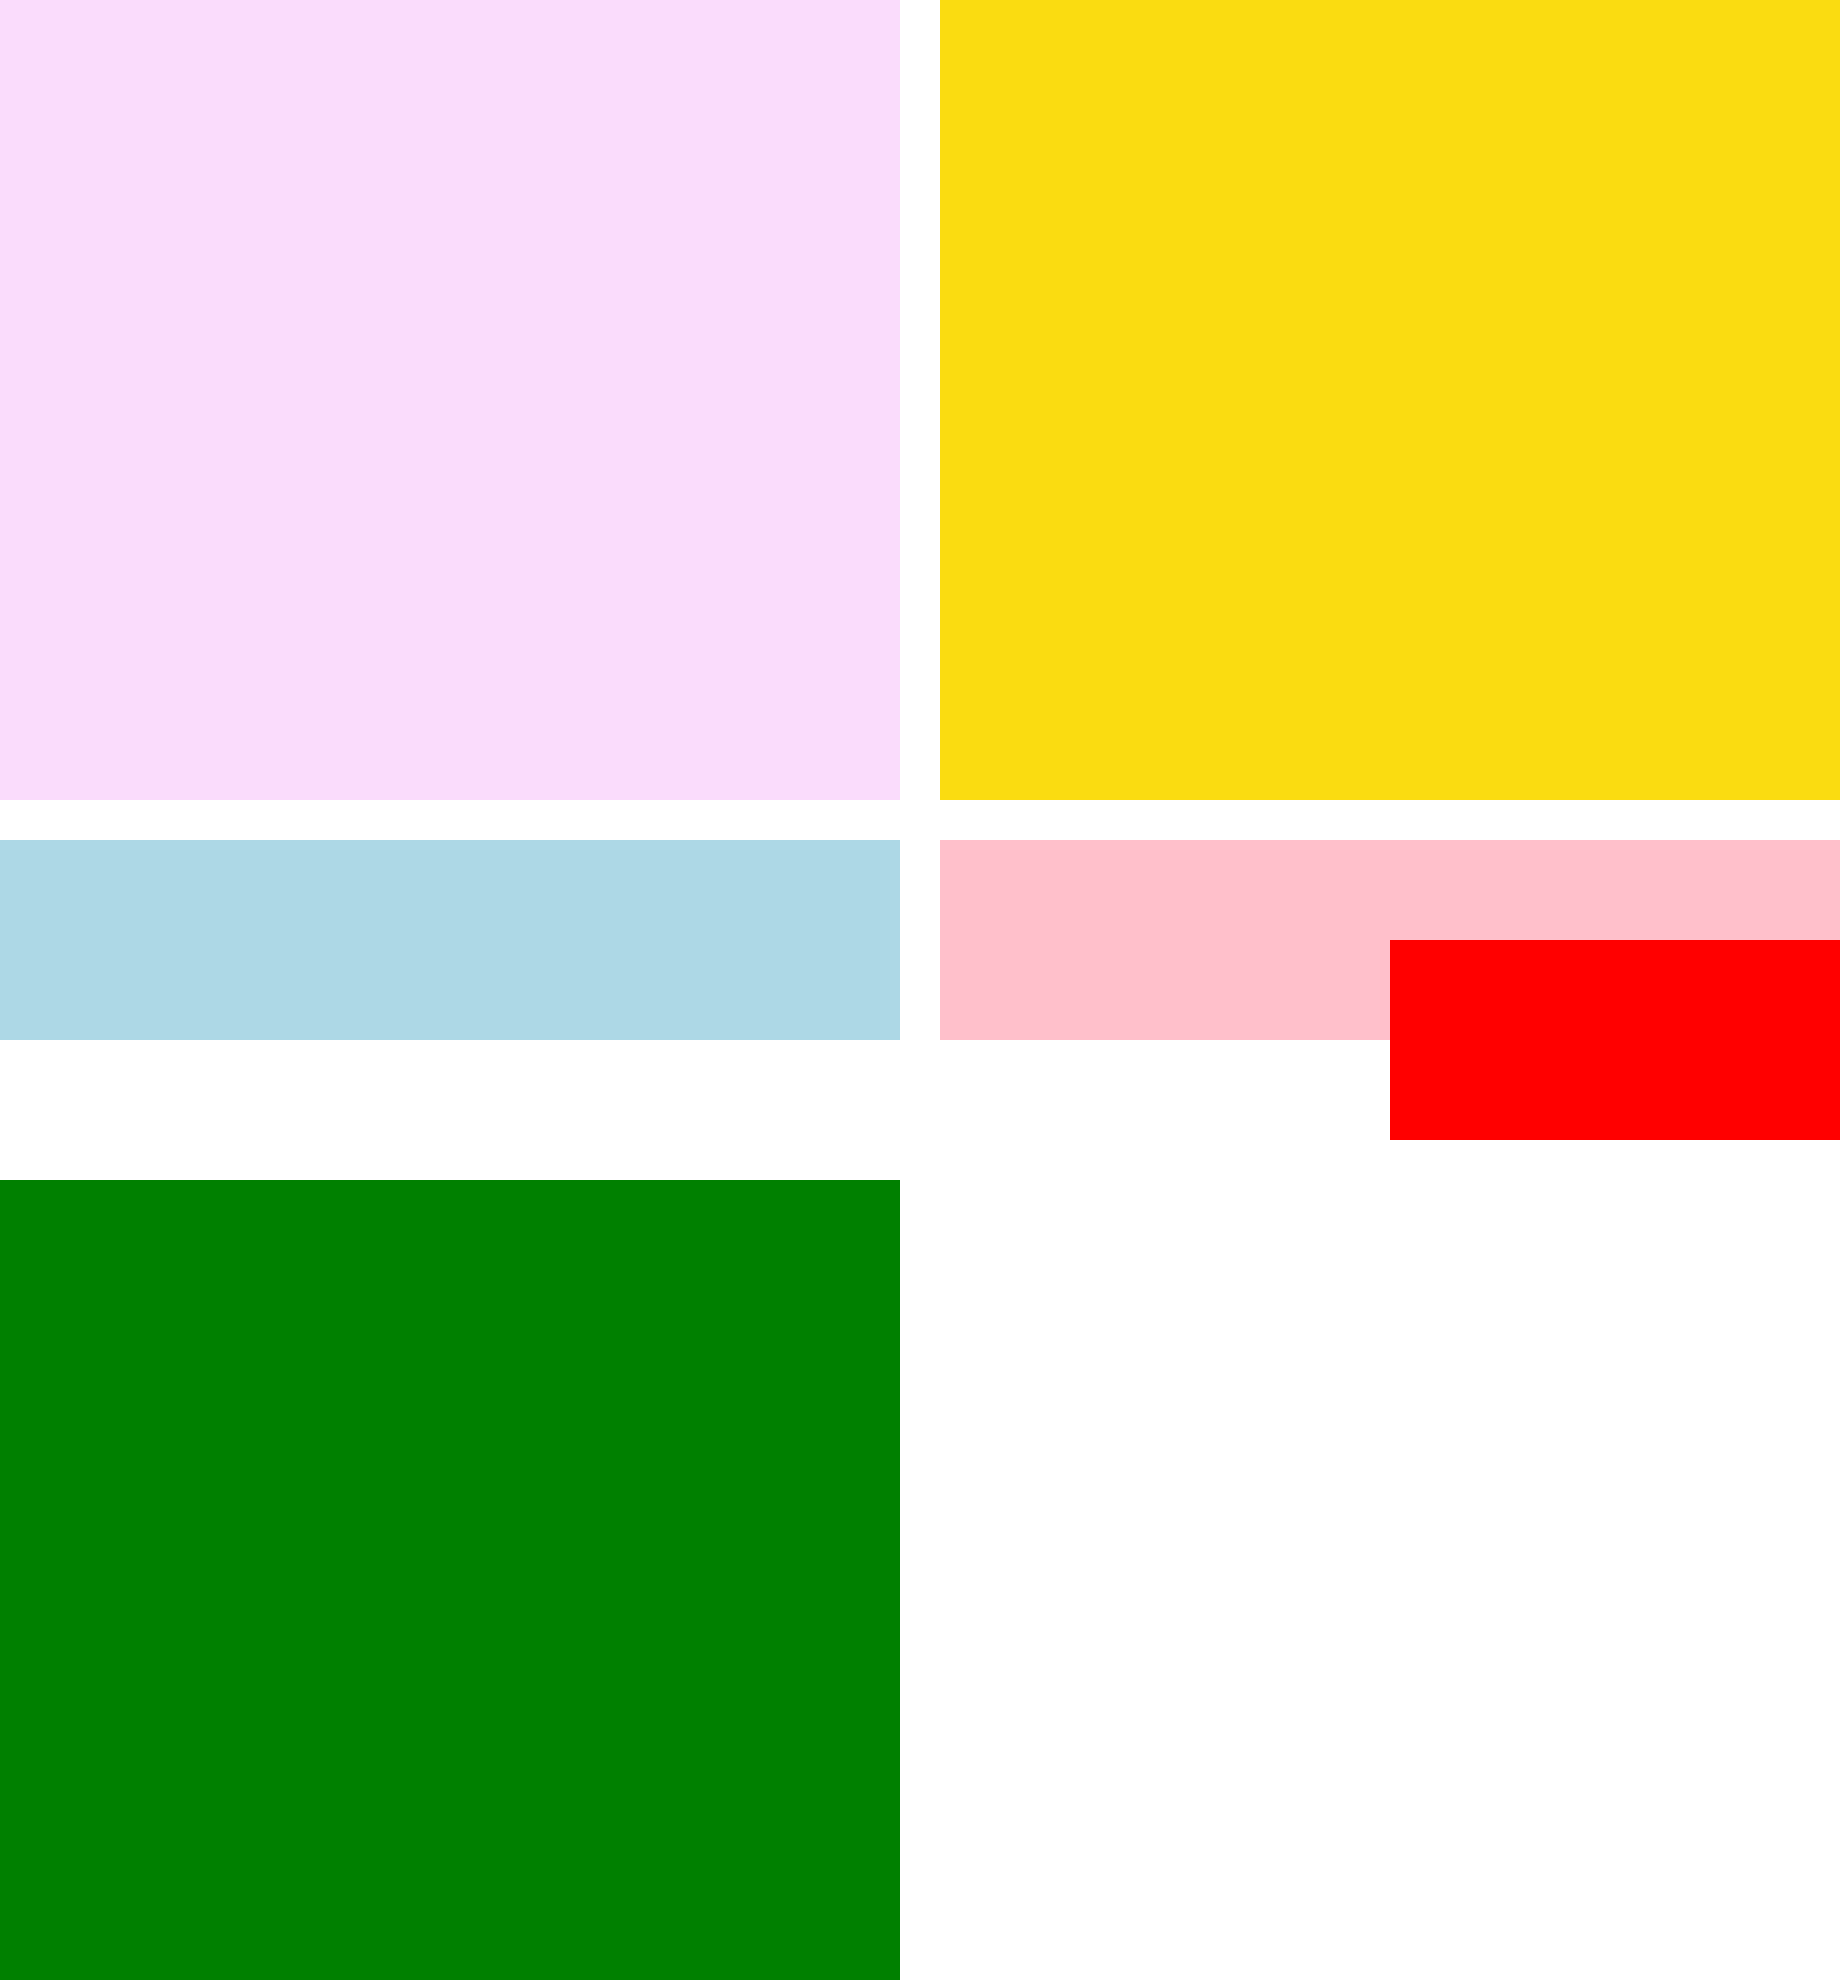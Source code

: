 {
  "$schema": "https://vega.github.io/schema/vega/v5.json",
  "description": "A basic pie chart example.",
  "width": 900,
  "height": 600,
  "autosize": "pad",

  "signals": [
    {"name": "mapHeight", "value": 400},
    {"name": "timeHeight", "value": 100},
    {"name": "mapWidth", "value": 450},
    {"name": "shapeHeight", "value": 400}
  ],

  "layout": {
    "padding": 20,
    "columns": 2,
    "align": "each",
    "bounds":"full",
    "center":true
  },

  "scales": [
    {
  "name": "layouty",
  "type": "band",
  "domain": ["one", "two", "three"],
  "range": "height"
},
{
  "name": "layoutx",
  "type": "band",
  "domain": ["one, two"],
  "range": "width"
}
  ],

  "marks": [
    {
      "type": "group",
      "name": "first",
      "description": "Map of stuff",
      "encode": {
        "enter":{
          "width":{"signal": "mapWidth"},
          "height": {"signal": "mapHeight"},
          "fill": {"value": "#fadcfc"}
        }
      }
    },
    {
      "type": "group",
      "name": "yellow",
      "description": "Map of stuff",
      "encode": {
        "enter":{
          "width":{"signal": "mapWidth"},
          "height": {"signal": "mapHeight"},
          "fill": {"value": "#fadc11"}
        }
      }
    },
    {
      "type": "group",
      "name": "group3",
      "description": "Map of stuff",
      "encode": {
        "enter":{
          "width":{"signal": "mapWidth"},
          "height": {"signal": "timeHeight"},
          "fill": {"value": "lightblue"}
        }
      }
    },
    {
      "type": "group",
      "name": "pink",
      "description": "Map of stuff",
      "encode": {
        "enter":{
          "width":{"signal": "mapWidth"},
          "height": {"signal": "timeHeight"},
          "fill": {"value": "pink"}
        }
      },
      "marks": [
        {
          "type": "group",
          "name": "efs",
          "encode": {
          "enter":{
            "y":{"signal": "timeHeight/2"},
           "x":{"signal": "mapWidth/2"},
           "width":{"signal": "mapWidth/2"},
           "height": {"signal": "timeHeight"},
           "fill": {"value": "red"}
        }
      }
        }
      ]
    },
    {
      "type": "group",
      "name": "mapgroup5",
      "description": "Map of stuff",
      "encode": {
        "enter":{
          "width":{"signal": "mapWidth"},
          "height": {"signal": "shapeHeight"},
          "fill": {"value": "green"}
        }
      }
    }
  ]


}
